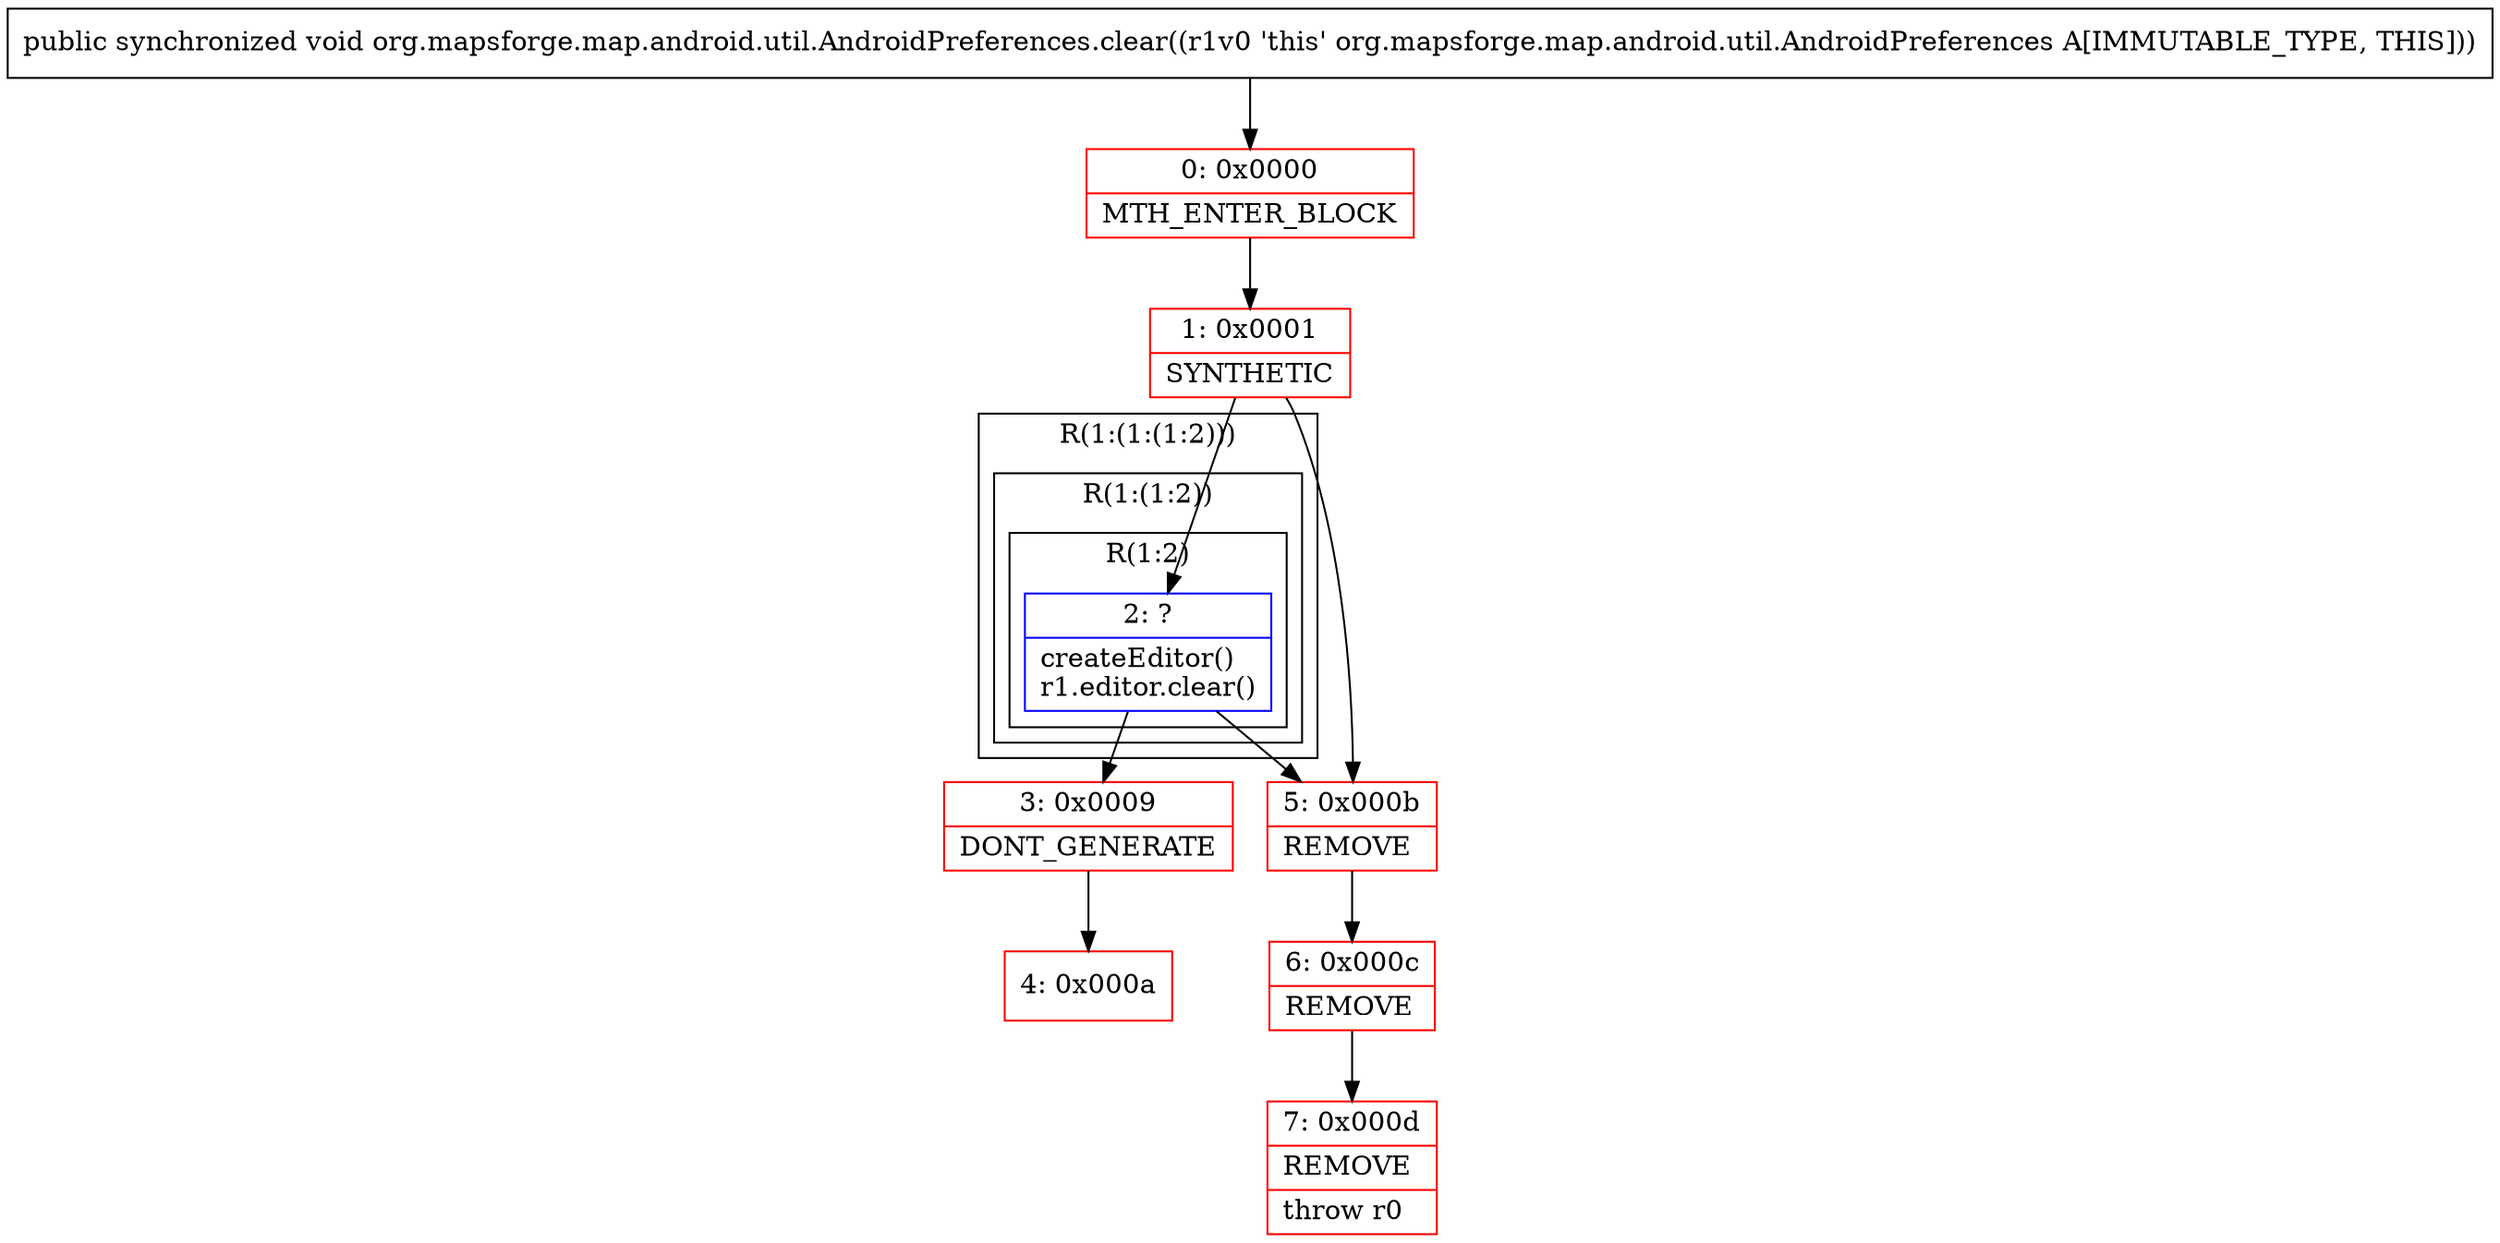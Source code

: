 digraph "CFG fororg.mapsforge.map.android.util.AndroidPreferences.clear()V" {
subgraph cluster_Region_1772463663 {
label = "R(1:(1:(1:2)))";
node [shape=record,color=blue];
subgraph cluster_Region_32013363 {
label = "R(1:(1:2))";
node [shape=record,color=blue];
subgraph cluster_Region_964135277 {
label = "R(1:2)";
node [shape=record,color=blue];
Node_2 [shape=record,label="{2\:\ ?|createEditor()\lr1.editor.clear()\l}"];
}
}
}
Node_0 [shape=record,color=red,label="{0\:\ 0x0000|MTH_ENTER_BLOCK\l}"];
Node_1 [shape=record,color=red,label="{1\:\ 0x0001|SYNTHETIC\l}"];
Node_3 [shape=record,color=red,label="{3\:\ 0x0009|DONT_GENERATE\l}"];
Node_4 [shape=record,color=red,label="{4\:\ 0x000a}"];
Node_5 [shape=record,color=red,label="{5\:\ 0x000b|REMOVE\l}"];
Node_6 [shape=record,color=red,label="{6\:\ 0x000c|REMOVE\l}"];
Node_7 [shape=record,color=red,label="{7\:\ 0x000d|REMOVE\l|throw r0\l}"];
MethodNode[shape=record,label="{public synchronized void org.mapsforge.map.android.util.AndroidPreferences.clear((r1v0 'this' org.mapsforge.map.android.util.AndroidPreferences A[IMMUTABLE_TYPE, THIS])) }"];
MethodNode -> Node_0;
Node_2 -> Node_3;
Node_2 -> Node_5;
Node_0 -> Node_1;
Node_1 -> Node_2;
Node_1 -> Node_5;
Node_3 -> Node_4;
Node_5 -> Node_6;
Node_6 -> Node_7;
}

